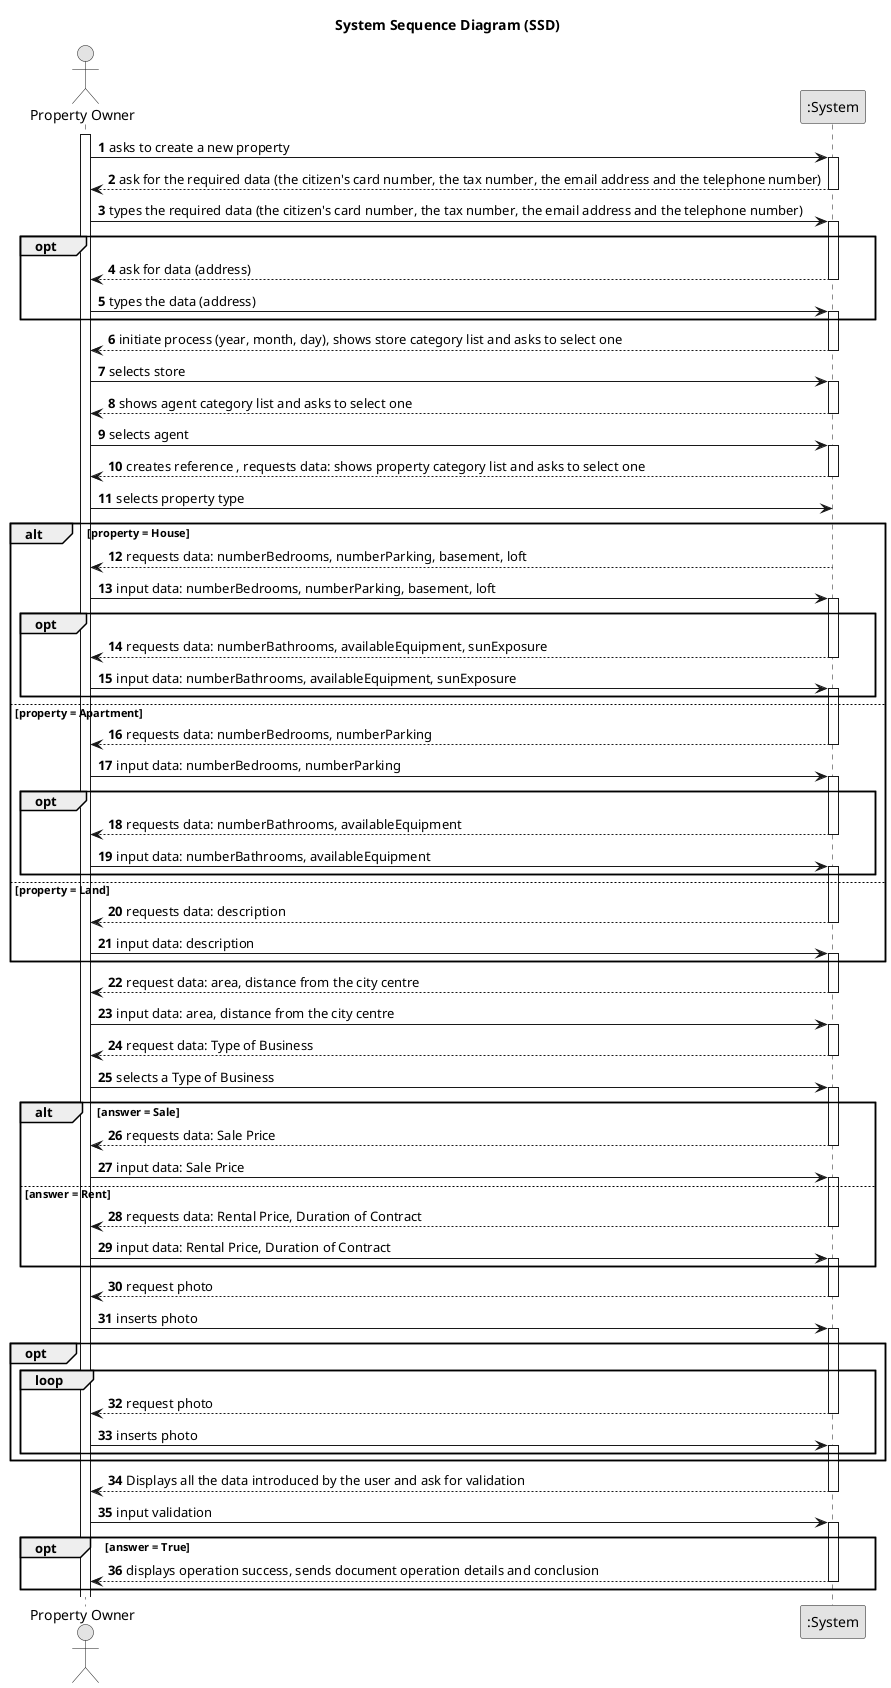 @startuml
skinparam monochrome true
skinparam packageStyle rectangle
skinparam shadowing false

title System Sequence Diagram (SSD)

autonumber

actor "Property Owner" as User
participant ":System" as System

activate User

        User -> System : asks to create a new property
    activate System

        System --> User :ask for the required data (the citizen's card number, the tax number, the email address and the telephone number)
    deactivate System

        User -> System : types the required data (the citizen's card number, the tax number, the email address and the telephone number)
    activate System

    group opt

    System --> User :ask for data (address)
        deactivate System

            User -> System : types the data (address)
        activate System
    end

	    System --> User :initiate process (year, month, day), shows store category list and asks to select one
    deactivate System

        User -> System : selects store
    activate System

	    System --> User : shows agent category list and asks to select one
    deactivate System

        User -> System : selects agent
    activate System

	    System --> User : creates reference , requests data: shows property category list and asks to select one
    deactivate System

        User -> System : selects property type


    alt property = House
            System --> User : requests data: numberBedrooms, numberParking, basement, loft
        deactivate System

                User -> System : input data: numberBedrooms, numberParking, basement, loft
        activate System

            group opt
                System --> User : requests data: numberBathrooms, availableEquipment, sunExposure
                deactivate System

                User -> System : input data: numberBathrooms, availableEquipment, sunExposure
                activate System
            end

    else property = Apartment
                System --> User : requests data: numberBedrooms, numberParking
            deactivate System

                    User -> System : input data: numberBedrooms, numberParking
            activate System

            group opt
                    System --> User : requests data: numberBathrooms, availableEquipment
                    deactivate System

                    User -> System : input data: numberBathrooms, availableEquipment
                    activate System
            end

    else property = Land
                    System --> User : requests data: description
                deactivate System

                        User -> System : input data: description
                activate System
    end

        System --> User : request data: area, distance from the city centre
    deactivate System

        User -> System : input data: area, distance from the city centre
    activate System

	    System --> User : request data: Type of Business
    deactivate System

        User -> System : selects a Type of Business
    activate System

    alt answer = Sale
        System --> User : requests data: Sale Price
    deactivate System

        User -> System : input data: Sale Price
        activate System


    else answer = Rent
                        System --> User : requests data: Rental Price, Duration of Contract
                    deactivate System

                            User -> System : input data: Rental Price, Duration of Contract
                    activate System
    end
                System --> User : request photo
        deactivate System

    	        User -> System : inserts photo
        activate System
    group opt
    loop
            System --> User : request photo
    deactivate System

	        User -> System : inserts photo
    activate System

    end

    end
            System --> User : Displays all the data introduced by the user and ask for validation
    deactivate System

            User -> System : input validation
    activate System

    group opt [answer = True]
            System --> User : displays operation success, sends document operation details and conclusion
        deactivate System
    end


@enduml
